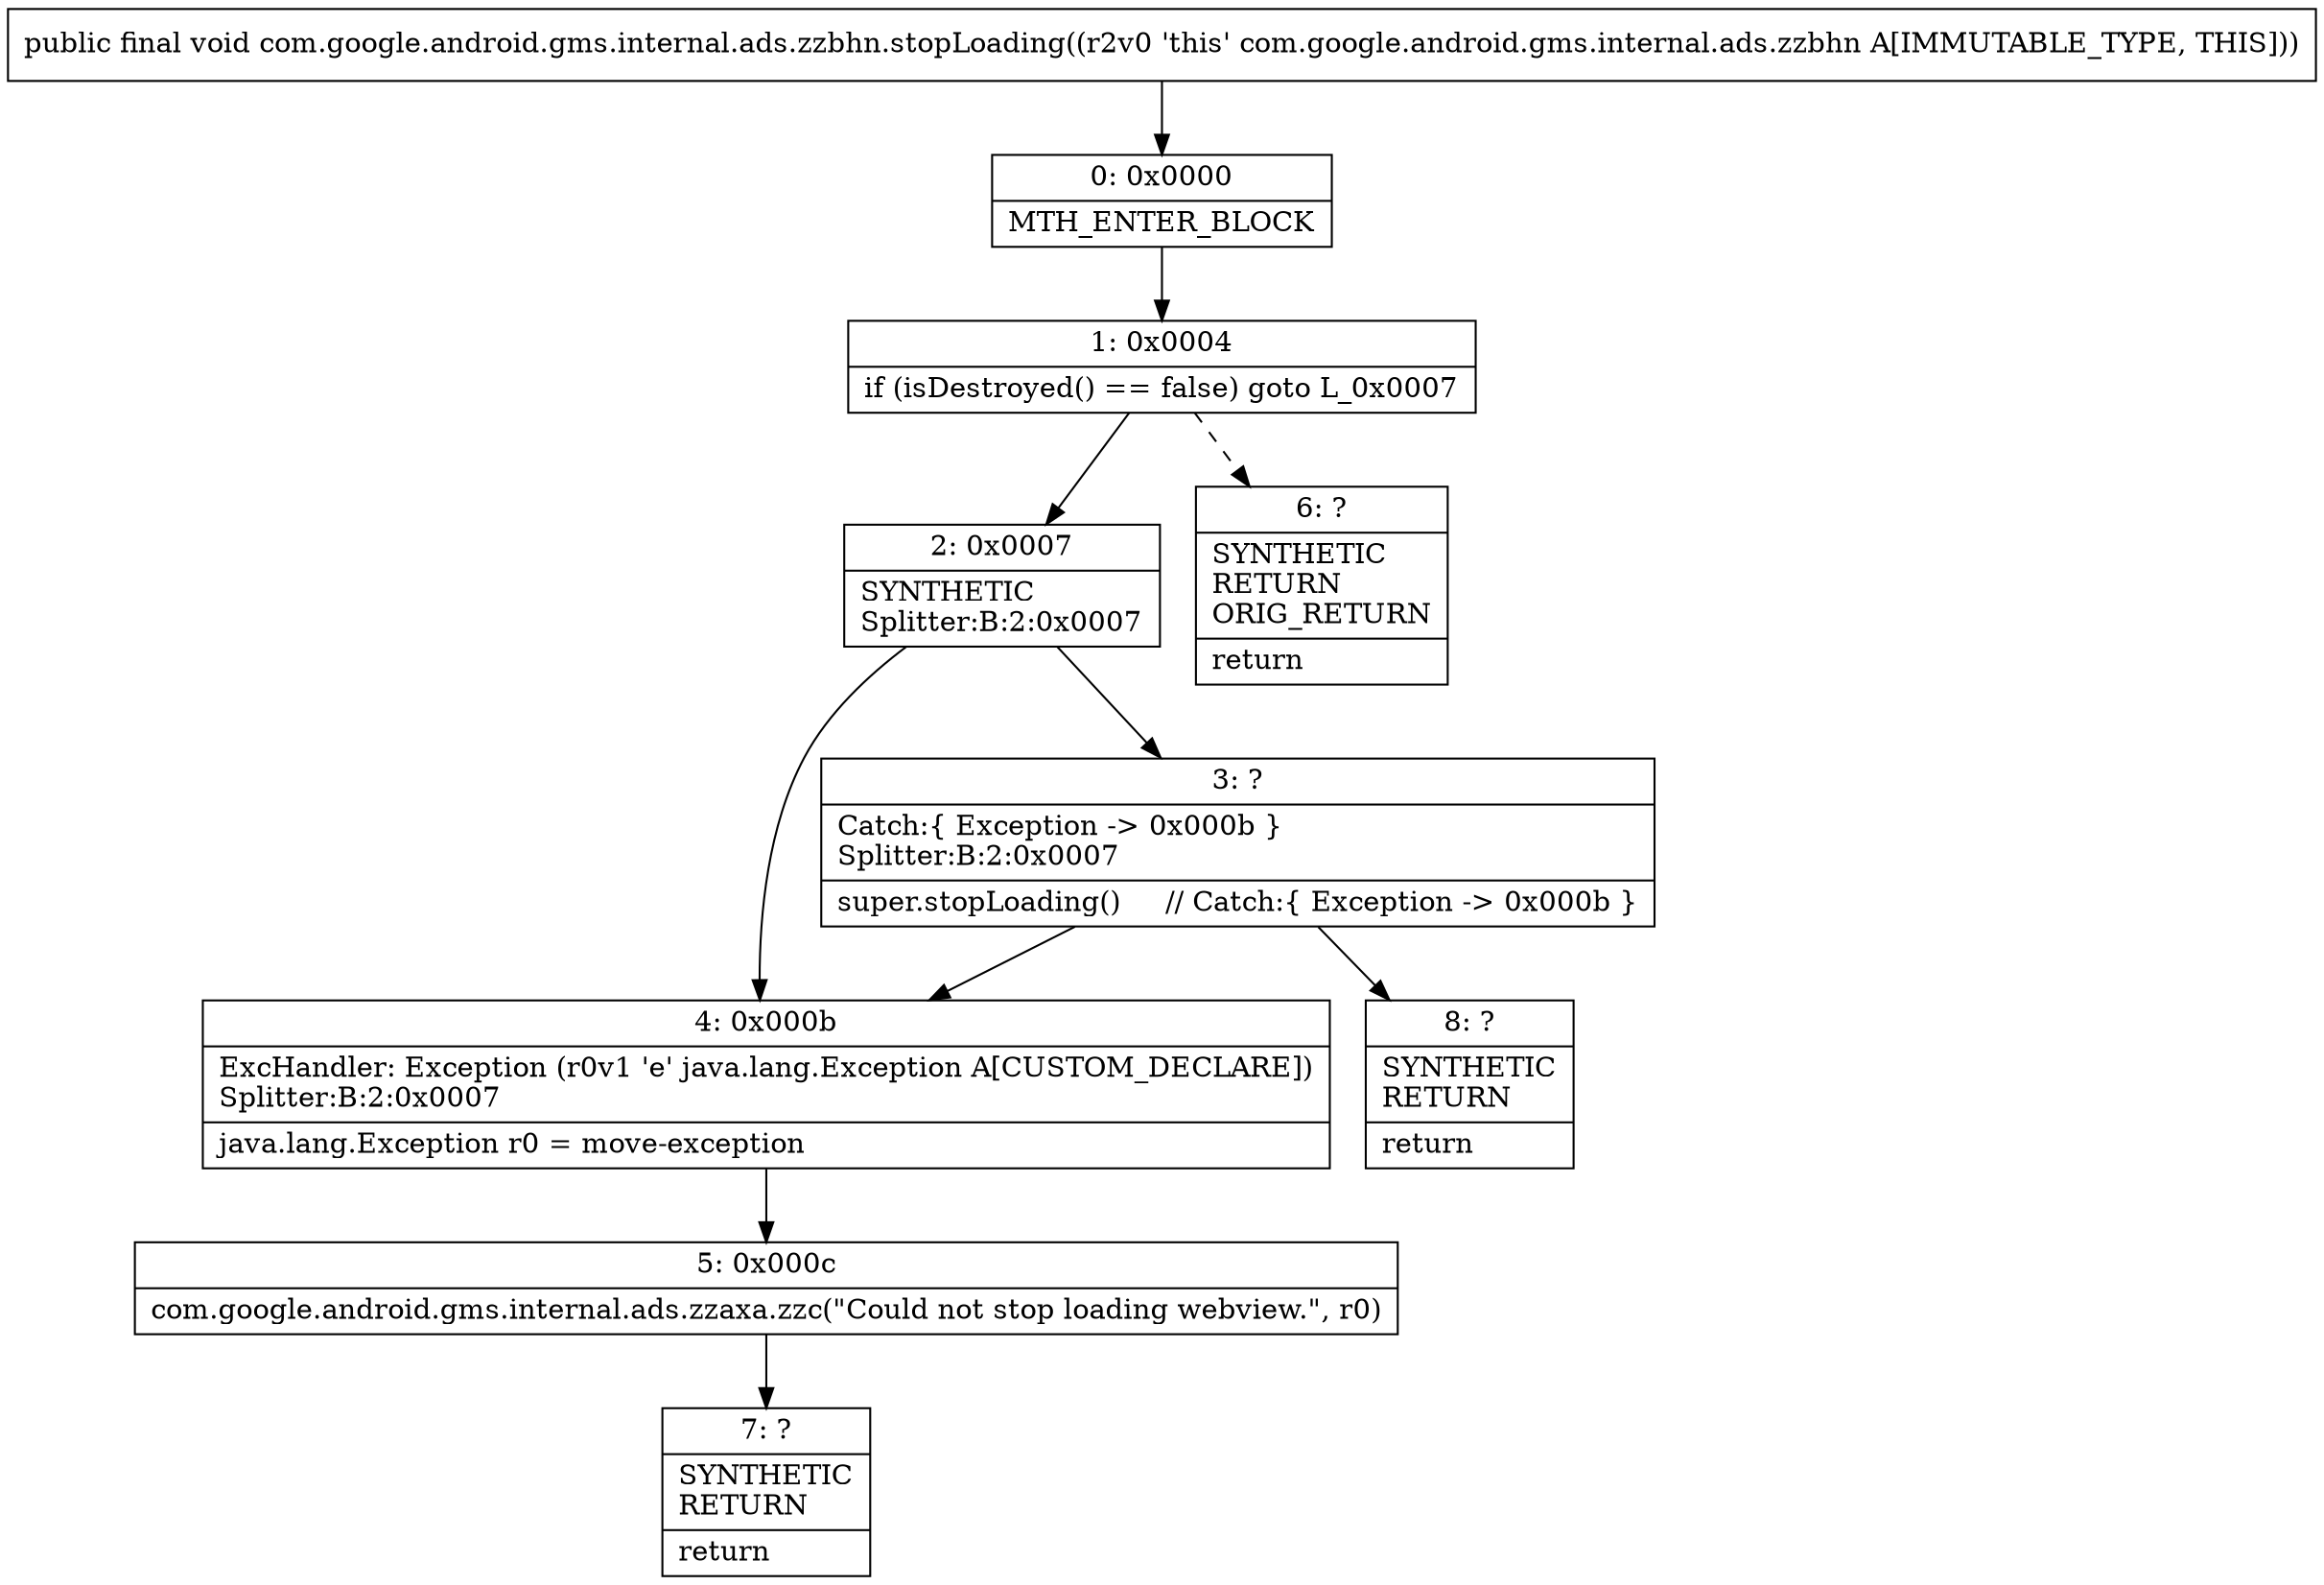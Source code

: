digraph "CFG forcom.google.android.gms.internal.ads.zzbhn.stopLoading()V" {
Node_0 [shape=record,label="{0\:\ 0x0000|MTH_ENTER_BLOCK\l}"];
Node_1 [shape=record,label="{1\:\ 0x0004|if (isDestroyed() == false) goto L_0x0007\l}"];
Node_2 [shape=record,label="{2\:\ 0x0007|SYNTHETIC\lSplitter:B:2:0x0007\l}"];
Node_3 [shape=record,label="{3\:\ ?|Catch:\{ Exception \-\> 0x000b \}\lSplitter:B:2:0x0007\l|super.stopLoading()     \/\/ Catch:\{ Exception \-\> 0x000b \}\l}"];
Node_4 [shape=record,label="{4\:\ 0x000b|ExcHandler: Exception (r0v1 'e' java.lang.Exception A[CUSTOM_DECLARE])\lSplitter:B:2:0x0007\l|java.lang.Exception r0 = move\-exception\l}"];
Node_5 [shape=record,label="{5\:\ 0x000c|com.google.android.gms.internal.ads.zzaxa.zzc(\"Could not stop loading webview.\", r0)\l}"];
Node_6 [shape=record,label="{6\:\ ?|SYNTHETIC\lRETURN\lORIG_RETURN\l|return\l}"];
Node_7 [shape=record,label="{7\:\ ?|SYNTHETIC\lRETURN\l|return\l}"];
Node_8 [shape=record,label="{8\:\ ?|SYNTHETIC\lRETURN\l|return\l}"];
MethodNode[shape=record,label="{public final void com.google.android.gms.internal.ads.zzbhn.stopLoading((r2v0 'this' com.google.android.gms.internal.ads.zzbhn A[IMMUTABLE_TYPE, THIS])) }"];
MethodNode -> Node_0;
Node_0 -> Node_1;
Node_1 -> Node_2;
Node_1 -> Node_6[style=dashed];
Node_2 -> Node_3;
Node_2 -> Node_4;
Node_3 -> Node_4;
Node_3 -> Node_8;
Node_4 -> Node_5;
Node_5 -> Node_7;
}

